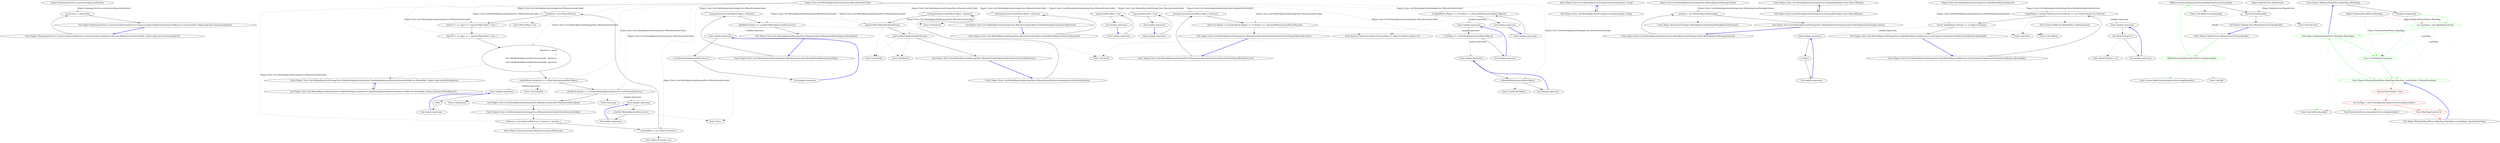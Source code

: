 digraph  {
n3 [label="Ninject.Planning.Directives.ConstructorInjectionDirective", span=""];
n0 [label="Entry Ninject.Planning.Directives.ConstructorInjectionDirective.ConstructorInjectionDirective(System.Reflection.ConstructorInfo, Ninject.Injection.ConstructorInjector)", span="33-33", cluster="Ninject.Planning.Directives.ConstructorInjectionDirective.ConstructorInjectionDirective(System.Reflection.ConstructorInfo, Ninject.Injection.ConstructorInjector)"];
n1 [label="Constructor = constructor", span="36-36", cluster="Ninject.Planning.Directives.ConstructorInjectionDirective.ConstructorInjectionDirective(System.Reflection.ConstructorInfo, Ninject.Injection.ConstructorInjector)"];
n2 [label="Exit Ninject.Planning.Directives.ConstructorInjectionDirective.ConstructorInjectionDirective(System.Reflection.ConstructorInfo, Ninject.Injection.ConstructorInjector)", span="33-33", cluster="Ninject.Planning.Directives.ConstructorInjectionDirective.ConstructorInjectionDirective(System.Reflection.ConstructorInfo, Ninject.Injection.ConstructorInjector)"];
m0_16 [label="Entry Mock<IPlan>.cstr", span="", cluster="Mock<IPlan>.cstr", file="CircularDependenciesTests.cs"];
m0_83 [label="Entry Ninject.Tests.Unit.MethodInjectionStrategyTests.Dummy.Foo(int, string)", span="109-109", cluster="Ninject.Tests.Unit.MethodInjectionStrategyTests.Dummy.Foo(int, string)", file="CircularDependenciesTests.cs"];
m0_84 [label="Exit Ninject.Tests.Unit.MethodInjectionStrategyTests.Dummy.Foo(int, string)", span="109-109", cluster="Ninject.Tests.Unit.MethodInjectionStrategyTests.Dummy.Foo(int, string)", file="CircularDependenciesTests.cs"];
m0_3 [label="Entry Ninject.Activation.Strategies.MethodInjectionStrategy.MethodInjectionStrategy()", span="17-17", cluster="Ninject.Activation.Strategies.MethodInjectionStrategy.MethodInjectionStrategy()", file="CircularDependenciesTests.cs"];
m0_85 [label="Entry Ninject.Tests.Unit.MethodInjectionStrategyTests.Dummy.Bar(Ninject.Tests.Fakes.IWeapon)", span="110-110", cluster="Ninject.Tests.Unit.MethodInjectionStrategyTests.Dummy.Bar(Ninject.Tests.Fakes.IWeapon)", file="CircularDependenciesTests.cs"];
m0_86 [label="Exit Ninject.Tests.Unit.MethodInjectionStrategyTests.Dummy.Bar(Ninject.Tests.Fakes.IWeapon)", span="110-110", cluster="Ninject.Tests.Unit.MethodInjectionStrategyTests.Dummy.Bar(Ninject.Tests.Fakes.IWeapon)", file="CircularDependenciesTests.cs"];
m0_15 [label="Entry Mock<IContext>.cstr", span="", cluster="Mock<IContext>.cstr", file="CircularDependenciesTests.cs"];
m0_4 [label="Entry Ninject.Tests.Unit.MethodInjectionStrategyTests.WhenActivateIsCalled.WhenActivateIsCalled()", span="42-42", cluster="Ninject.Tests.Unit.MethodInjectionStrategyTests.WhenActivateIsCalled.WhenActivateIsCalled()", file="CircularDependenciesTests.cs"];
m0_5 [label="reference = new InstanceReference { Instance = instance }", span="44-44", cluster="Ninject.Tests.Unit.MethodInjectionStrategyTests.WhenActivateIsCalled.WhenActivateIsCalled()", file="CircularDependenciesTests.cs"];
m0_6 [label="contextMock = new Mock<IContext>()", span="46-46", cluster="Ninject.Tests.Unit.MethodInjectionStrategyTests.WhenActivateIsCalled.WhenActivateIsCalled()", file="CircularDependenciesTests.cs"];
m0_7 [label="planMock = new Mock<IPlan>()", span="47-47", cluster="Ninject.Tests.Unit.MethodInjectionStrategyTests.WhenActivateIsCalled.WhenActivateIsCalled()", file="CircularDependenciesTests.cs"];
m0_8 [label="injector1 = (x, args) => { injector1WasCalled = true; }", span="48-48", cluster="Ninject.Tests.Unit.MethodInjectionStrategyTests.WhenActivateIsCalled.WhenActivateIsCalled()", file="CircularDependenciesTests.cs"];
m0_9 [label="injector2 = (x, args) => { injector2WasCalled = true; }", span="49-49", cluster="Ninject.Tests.Unit.MethodInjectionStrategyTests.WhenActivateIsCalled.WhenActivateIsCalled()", file="CircularDependenciesTests.cs"];
m0_10 [label="directives = new[]\r\n            {\r\n                new FakeMethodInjectionDirective(method1, injector1),\r\n                new FakeMethodInjectionDirective(method2, injector2)\r\n            }", span="51-55", cluster="Ninject.Tests.Unit.MethodInjectionStrategyTests.WhenActivateIsCalled.WhenActivateIsCalled()", file="CircularDependenciesTests.cs"];
m0_11 [label="contextMock.SetupGet(x => x.Plan).Returns(planMock.Object)", span="57-57", cluster="Ninject.Tests.Unit.MethodInjectionStrategyTests.WhenActivateIsCalled.WhenActivateIsCalled()", file="CircularDependenciesTests.cs"];
m0_12 [label="planMock.Setup(x => x.GetAll<MethodInjectionDirective>()).Returns(directives)", span="59-59", cluster="Ninject.Tests.Unit.MethodInjectionStrategyTests.WhenActivateIsCalled.WhenActivateIsCalled()", file="CircularDependenciesTests.cs"];
m0_13 [label="Exit Ninject.Tests.Unit.MethodInjectionStrategyTests.WhenActivateIsCalled.WhenActivateIsCalled()", span="42-42", cluster="Ninject.Tests.Unit.MethodInjectionStrategyTests.WhenActivateIsCalled.WhenActivateIsCalled()", file="CircularDependenciesTests.cs"];
m0_66 [label="Entry Unk.Should", span="", cluster="Unk.Should", file="CircularDependenciesTests.cs"];
m0_33 [label="Entry Unk.>", span="", cluster="Unk.>", file="CircularDependenciesTests.cs"];
m0_50 [label="Entry System.Collections.Generic.IEnumerable<T>.Map<T>(System.Action<T>)", span="8-8", cluster="System.Collections.Generic.IEnumerable<T>.Map<T>(System.Action<T>)", file="CircularDependenciesTests.cs"];
m0_61 [label="Entry Ninject.Tests.Unit.MethodInjectionStrategyTests.WhenActivateIsCalled.InvokesInjectorsForEachDirective()", span="85-85", cluster="Ninject.Tests.Unit.MethodInjectionStrategyTests.WhenActivateIsCalled.InvokesInjectorsForEachDirective()", file="CircularDependenciesTests.cs"];
m0_62 [label="strategy.Activate(contextMock.Object, reference)", span="87-87", cluster="Ninject.Tests.Unit.MethodInjectionStrategyTests.WhenActivateIsCalled.InvokesInjectorsForEachDirective()", file="CircularDependenciesTests.cs"];
m0_63 [label="injector1WasCalled.Should().BeTrue()", span="88-88", cluster="Ninject.Tests.Unit.MethodInjectionStrategyTests.WhenActivateIsCalled.InvokesInjectorsForEachDirective()", file="CircularDependenciesTests.cs"];
m0_64 [label="injector2WasCalled.Should().BeTrue()", span="89-89", cluster="Ninject.Tests.Unit.MethodInjectionStrategyTests.WhenActivateIsCalled.InvokesInjectorsForEachDirective()", file="CircularDependenciesTests.cs"];
m0_65 [label="Exit Ninject.Tests.Unit.MethodInjectionStrategyTests.WhenActivateIsCalled.InvokesInjectorsForEachDirective()", span="85-85", cluster="Ninject.Tests.Unit.MethodInjectionStrategyTests.WhenActivateIsCalled.InvokesInjectorsForEachDirective()", file="CircularDependenciesTests.cs"];
m0_43 [label="Entry Ninject.Tests.Unit.MethodInjectionStrategyTests.WhenActivateIsCalled.CreatesMethodInjectorsForEachDirective()", span="71-71", cluster="Ninject.Tests.Unit.MethodInjectionStrategyTests.WhenActivateIsCalled.CreatesMethodInjectorsForEachDirective()", file="CircularDependenciesTests.cs"];
m0_44 [label="strategy.Activate(contextMock.Object, reference)", span="73-73", cluster="Ninject.Tests.Unit.MethodInjectionStrategyTests.WhenActivateIsCalled.CreatesMethodInjectorsForEachDirective()", file="CircularDependenciesTests.cs"];
m0_45 [label="Exit Ninject.Tests.Unit.MethodInjectionStrategyTests.WhenActivateIsCalled.CreatesMethodInjectorsForEachDirective()", span="71-71", cluster="Ninject.Tests.Unit.MethodInjectionStrategyTests.WhenActivateIsCalled.CreatesMethodInjectorsForEachDirective()", file="CircularDependenciesTests.cs"];
m0_75 [label="Entry Unk.ToArray", span="", cluster="Unk.ToArray", file="CircularDependenciesTests.cs"];
m0_17 [label="Entry Ninject.Tests.Unit.MethodInjectionStrategyTests.FakeMethodInjectionDirective.FakeMethodInjectionDirective(System.Reflection.MethodInfo, Ninject.Injection.MethodInjector)", span="97-97", cluster="Ninject.Tests.Unit.MethodInjectionStrategyTests.FakeMethodInjectionDirective.FakeMethodInjectionDirective(System.Reflection.MethodInfo, Ninject.Injection.MethodInjector)", file="CircularDependenciesTests.cs"];
m0_68 [label="Exit Ninject.Tests.Unit.MethodInjectionStrategyTests.FakeMethodInjectionDirective.FakeMethodInjectionDirective(System.Reflection.MethodInfo, Ninject.Injection.MethodInjector)", span="97-97", cluster="Ninject.Tests.Unit.MethodInjectionStrategyTests.FakeMethodInjectionDirective.FakeMethodInjectionDirective(System.Reflection.MethodInfo, Ninject.Injection.MethodInjector)", file="CircularDependenciesTests.cs"];
m0_38 [label="Entry Unk.Activate", span="", cluster="Unk.Activate", file="CircularDependenciesTests.cs"];
m0_20 [label="Entry Unk.Setup", span="", cluster="Unk.Setup", file="CircularDependenciesTests.cs"];
m0_18 [label="Entry Unk.SetupGet", span="", cluster="Unk.SetupGet", file="CircularDependenciesTests.cs"];
m0_14 [label="Entry Ninject.Activation.InstanceReference.InstanceReference()", span="16-16", cluster="Ninject.Activation.InstanceReference.InstanceReference()", file="CircularDependenciesTests.cs"];
m0_80 [label="Entry lambda expression", span="103-103", cluster="lambda expression", file="CircularDependenciesTests.cs"];
m0_27 [label="Entry lambda expression", span="57-57", cluster="lambda expression", file="CircularDependenciesTests.cs"];
m0_30 [label="Entry lambda expression", span="59-59", cluster="lambda expression", file="CircularDependenciesTests.cs"];
m0_21 [label="Entry lambda expression", span="48-48", cluster="lambda expression", file="CircularDependenciesTests.cs"];
m0_22 [label="injector1WasCalled = true", span="48-48", cluster="lambda expression", file="CircularDependenciesTests.cs"];
m0_23 [label="Exit lambda expression", span="48-48", cluster="lambda expression", file="CircularDependenciesTests.cs"];
m0_24 [label="Entry lambda expression", span="49-49", cluster="lambda expression", file="CircularDependenciesTests.cs"];
m0_25 [label="injector2WasCalled = true", span="49-49", cluster="lambda expression", file="CircularDependenciesTests.cs"];
m0_26 [label="Exit lambda expression", span="49-49", cluster="lambda expression", file="CircularDependenciesTests.cs"];
m0_28 [label="x.Plan", span="57-57", cluster="lambda expression", file="CircularDependenciesTests.cs"];
m0_29 [label="Exit lambda expression", span="57-57", cluster="lambda expression", file="CircularDependenciesTests.cs"];
m0_31 [label="x.GetAll<MethodInjectionDirective>()", span="59-59", cluster="lambda expression", file="CircularDependenciesTests.cs"];
m0_32 [label="Exit lambda expression", span="59-59", cluster="lambda expression", file="CircularDependenciesTests.cs"];
m0_40 [label="Entry lambda expression", span="67-67", cluster="lambda expression", file="CircularDependenciesTests.cs"];
m0_41 [label="x.GetAll<MethodInjectionDirective>()", span="67-67", cluster="lambda expression", file="CircularDependenciesTests.cs"];
m0_42 [label="Exit lambda expression", span="67-67", cluster="lambda expression", file="CircularDependenciesTests.cs"];
m0_51 [label="Entry lambda expression", span="81-81", cluster="lambda expression", file="CircularDependenciesTests.cs"];
m0_52 [label="d.TargetMocks.Map(m => m.Verify(x => x.ResolveWithin(contextMock.Object)))", span="81-81", cluster="lambda expression", file="CircularDependenciesTests.cs"];
m0_53 [label="Exit lambda expression", span="81-81", cluster="lambda expression", file="CircularDependenciesTests.cs"];
m0_54 [label="Entry lambda expression", span="81-81", cluster="lambda expression", file="CircularDependenciesTests.cs"];
m0_55 [label="m.Verify(x => x.ResolveWithin(contextMock.Object))", span="81-81", cluster="lambda expression", file="CircularDependenciesTests.cs"];
m0_56 [label="Exit lambda expression", span="81-81", cluster="lambda expression", file="CircularDependenciesTests.cs"];
m0_57 [label="Entry lambda expression", span="81-81", cluster="lambda expression", file="CircularDependenciesTests.cs"];
m0_58 [label="x.ResolveWithin(contextMock.Object)", span="81-81", cluster="lambda expression", file="CircularDependenciesTests.cs"];
m0_59 [label="Exit lambda expression", span="81-81", cluster="lambda expression", file="CircularDependenciesTests.cs"];
m0_76 [label="Entry lambda expression", span="102-102", cluster="lambda expression", file="CircularDependenciesTests.cs"];
m0_77 [label="new Mock<ITarget>()", span="102-102", cluster="lambda expression", file="CircularDependenciesTests.cs"];
m0_78 [label="Exit lambda expression", span="102-102", cluster="lambda expression", file="CircularDependenciesTests.cs"];
m0_81 [label="m.Object", span="103-103", cluster="lambda expression", file="CircularDependenciesTests.cs"];
m0_82 [label="Exit lambda expression", span="103-103", cluster="lambda expression", file="CircularDependenciesTests.cs"];
m0_74 [label="Entry Unk.Select", span="", cluster="Unk.Select", file="CircularDependenciesTests.cs"];
m0_79 [label="Entry Mock<ITarget>.cstr", span="", cluster="Mock<ITarget>.cstr", file="CircularDependenciesTests.cs"];
m0_34 [label="Entry Ninject.Tests.Unit.MethodInjectionStrategyTests.WhenActivateIsCalled.ReadsMethodInjectorsFromPlan()", span="63-63", cluster="Ninject.Tests.Unit.MethodInjectionStrategyTests.WhenActivateIsCalled.ReadsMethodInjectorsFromPlan()", file="CircularDependenciesTests.cs"];
m0_35 [label="strategy.Activate(contextMock.Object, reference)", span="65-65", cluster="Ninject.Tests.Unit.MethodInjectionStrategyTests.WhenActivateIsCalled.ReadsMethodInjectorsFromPlan()", file="CircularDependenciesTests.cs"];
m0_36 [label="planMock.Verify(x => x.GetAll<MethodInjectionDirective>())", span="67-67", cluster="Ninject.Tests.Unit.MethodInjectionStrategyTests.WhenActivateIsCalled.ReadsMethodInjectorsFromPlan()", file="CircularDependenciesTests.cs"];
m0_37 [label="Exit Ninject.Tests.Unit.MethodInjectionStrategyTests.WhenActivateIsCalled.ReadsMethodInjectorsFromPlan()", span="63-63", cluster="Ninject.Tests.Unit.MethodInjectionStrategyTests.WhenActivateIsCalled.ReadsMethodInjectorsFromPlan()", file="CircularDependenciesTests.cs"];
m0_67 [label="Entry Unk.BeTrue", span="", cluster="Unk.BeTrue", file="CircularDependenciesTests.cs"];
m0_46 [label="Entry Ninject.Tests.Unit.MethodInjectionStrategyTests.WhenActivateIsCalled.ResolvesValuesForEachTargetOfEachDirective()", span="77-77", cluster="Ninject.Tests.Unit.MethodInjectionStrategyTests.WhenActivateIsCalled.ResolvesValuesForEachTargetOfEachDirective()", file="CircularDependenciesTests.cs"];
m0_47 [label="strategy.Activate(contextMock.Object, reference)", span="79-79", cluster="Ninject.Tests.Unit.MethodInjectionStrategyTests.WhenActivateIsCalled.ResolvesValuesForEachTargetOfEachDirective()", file="CircularDependenciesTests.cs"];
m0_48 [label="directives.Map(d => d.TargetMocks.Map(m => m.Verify(x => x.ResolveWithin(contextMock.Object))))", span="81-81", cluster="Ninject.Tests.Unit.MethodInjectionStrategyTests.WhenActivateIsCalled.ResolvesValuesForEachTargetOfEachDirective()", file="CircularDependenciesTests.cs"];
m0_49 [label="Exit Ninject.Tests.Unit.MethodInjectionStrategyTests.WhenActivateIsCalled.ResolvesValuesForEachTargetOfEachDirective()", span="77-77", cluster="Ninject.Tests.Unit.MethodInjectionStrategyTests.WhenActivateIsCalled.ResolvesValuesForEachTargetOfEachDirective()", file="CircularDependenciesTests.cs"];
m0_19 [label="Entry Unk.Returns", span="", cluster="Unk.Returns", file="CircularDependenciesTests.cs"];
m0_73 [label="Entry System.Reflection.MethodBase.GetParameters()", span="0-0", cluster="System.Reflection.MethodBase.GetParameters()", file="CircularDependenciesTests.cs"];
m0_60 [label="Entry Unk.ResolveWithin", span="", cluster="Unk.ResolveWithin", file="CircularDependenciesTests.cs"];
m0_39 [label="Entry Unk.Verify", span="", cluster="Unk.Verify", file="CircularDependenciesTests.cs"];
m0_0 [label="Entry Ninject.Tests.Unit.MethodInjectionStrategyTests.MethodInjectionStrategyContext.MethodInjectionStrategyContext()", span="22-22", cluster="Ninject.Tests.Unit.MethodInjectionStrategyTests.MethodInjectionStrategyContext.MethodInjectionStrategyContext()", file="CircularDependenciesTests.cs"];
m0_1 [label="strategy = new MethodInjectionStrategy()", span="24-24", cluster="Ninject.Tests.Unit.MethodInjectionStrategyTests.MethodInjectionStrategyContext.MethodInjectionStrategyContext()", file="CircularDependenciesTests.cs"];
m0_2 [label="Exit Ninject.Tests.Unit.MethodInjectionStrategyTests.MethodInjectionStrategyContext.MethodInjectionStrategyContext()", span="22-22", cluster="Ninject.Tests.Unit.MethodInjectionStrategyTests.MethodInjectionStrategyContext.MethodInjectionStrategyContext()", file="CircularDependenciesTests.cs"];
m0_69 [label="Entry Ninject.Tests.Unit.MethodInjectionStrategyTests.FakeMethodInjectionDirective.CreateTargetsFromParameters(System.Reflection.MethodInfo)", span="100-100", cluster="Ninject.Tests.Unit.MethodInjectionStrategyTests.FakeMethodInjectionDirective.CreateTargetsFromParameters(System.Reflection.MethodInfo)", file="CircularDependenciesTests.cs"];
m0_70 [label="TargetMocks = method.GetParameters().Select(p => new Mock<ITarget>()).ToArray()", span="102-102", cluster="Ninject.Tests.Unit.MethodInjectionStrategyTests.FakeMethodInjectionDirective.CreateTargetsFromParameters(System.Reflection.MethodInfo)", file="CircularDependenciesTests.cs"];
m0_71 [label="return TargetMocks.Select(m => m.Object).ToArray();", span="103-103", cluster="Ninject.Tests.Unit.MethodInjectionStrategyTests.FakeMethodInjectionDirective.CreateTargetsFromParameters(System.Reflection.MethodInfo)", file="CircularDependenciesTests.cs"];
m0_72 [label="Exit Ninject.Tests.Unit.MethodInjectionStrategyTests.FakeMethodInjectionDirective.CreateTargetsFromParameters(System.Reflection.MethodInfo)", span="100-100", cluster="Ninject.Tests.Unit.MethodInjectionStrategyTests.FakeMethodInjectionDirective.CreateTargetsFromParameters(System.Reflection.MethodInfo)", file="CircularDependenciesTests.cs"];
m0_87 [label="Ninject.Tests.Unit.MethodInjectionStrategyTests.MethodInjectionStrategyContext", span="", file="CircularDependenciesTests.cs"];
m0_88 [label="Ninject.Tests.Unit.MethodInjectionStrategyTests.WhenActivateIsCalled", span="", file="CircularDependenciesTests.cs"];
m0_89 [label="Ninject.Tests.Unit.MethodInjectionStrategyTests.FakeMethodInjectionDirective", span="", file="CircularDependenciesTests.cs"];
m1_7 [label="Entry Unk.AddExecutionAssembly", span="", cluster="Unk.AddExecutionAssembly", file="MainActivity.cs"];
m1_0 [label="Entry Ninject.Android.Tests.MainActivity.OnCreate(Bundle)", span="17-17", cluster="Ninject.Android.Tests.MainActivity.OnCreate(Bundle)", file="MainActivity.cs"];
m1_1 [label="AddTestAssembly(Assembly.GetExecutingAssembly())", span="21-21", cluster="Ninject.Android.Tests.MainActivity.OnCreate(Bundle)", color=green, community=0, file="MainActivity.cs"];
m1_3 [label="base.OnCreate(bundle)", span="36-36", cluster="Ninject.Android.Tests.MainActivity.OnCreate(Bundle)", file="MainActivity.cs"];
m1_2 [label="AddExecutionAssembly(typeof(ExtensibilityPointFactory).Assembly)", span="22-22", cluster="Ninject.Android.Tests.MainActivity.OnCreate(Bundle)", file="MainActivity.cs"];
m1_4 [label="Exit Ninject.Android.Tests.MainActivity.OnCreate(Bundle)", span="17-17", cluster="Ninject.Android.Tests.MainActivity.OnCreate(Bundle)", file="MainActivity.cs"];
m1_8 [label="Entry Unk.OnCreate", span="", cluster="Unk.OnCreate", file="MainActivity.cs"];
m1_5 [label="Entry System.Reflection.Assembly.GetExecutingAssembly()", span="0-0", cluster="System.Reflection.Assembly.GetExecutingAssembly()", file="MainActivity.cs"];
m1_6 [label="Entry Unk.Add", span="", cluster="Unk.Add", file="MainActivity.cs"];
m1_9 [label="Ninject.Android.Tests.MainActivity", span="", file="MainActivity.cs"];
m2_0 [label="Entry Ninject.WindowsPhone8Tests.MainPage.MainPage()", span="18-18", cluster="Ninject.WindowsPhone8Tests.MainPage.MainPage()", file="MainPage.xaml.cs"];
m2_1 [label="InitializeComponent()", span="20-20", cluster="Ninject.WindowsPhone8Tests.MainPage.MainPage()", file="MainPage.xaml.cs"];
m2_2 [label="var mainPage = new MainPageControl()", span="23-23", cluster="Ninject.WindowsPhone8Tests.MainPage.MainPage()", color=green, community=0, file="MainPage.xaml.cs"];
m2_3 [label="Exit Ninject.WindowsPhone8Tests.MainPage.MainPage()", span="18-18", cluster="Ninject.WindowsPhone8Tests.MainPage.MainPage()", color=green, community=0, file="MainPage.xaml.cs"];
m2_4 [label="Entry Unk.InitializeComponent", span="", cluster="Unk.InitializeComponent", color=green, community=0, file="MainPage.xaml.cs"];
m2_5 [label="Entry Ninject.WindowsPhone8Tests.MainPage.MainPage_Loaded(object, RoutedEventArgs)", span="29-29", cluster="Ninject.WindowsPhone8Tests.MainPage.MainPage_Loaded(object, RoutedEventArgs)", color=green, community=0, file="MainPage.xaml.cs"];
m2_11 [label="Entry System.Reflection.Assembly.GetExecutingAssembly()", span="0-0", cluster="System.Reflection.Assembly.GetExecutingAssembly()", file="MainPage.xaml.cs"];
m2_6 [label="SystemTray.IsVisible = false", span="32-32", cluster="Ninject.WindowsPhone8Tests.MainPage.MainPage_Loaded(object, RoutedEventArgs)", color=red, community=0, file="MainPage.xaml.cs"];
m2_7 [label="var testPage = new TestEngine(Assembly.GetExecutingAssembly())", span="34-34", cluster="Ninject.WindowsPhone8Tests.MainPage.MainPage_Loaded(object, RoutedEventArgs)", color=red, community=0, file="MainPage.xaml.cs"];
m2_8 [label="Entry MainPageControl.cstr", span="", cluster="MainPageControl.cstr", color=red, community=0, file="MainPage.xaml.cs"];
m2_9 [label="Exit Ninject.WindowsPhone8Tests.MainPage.MainPage_Loaded(object, RoutedEventArgs)", span="29-29", cluster="Ninject.WindowsPhone8Tests.MainPage.MainPage_Loaded(object, RoutedEventArgs)", file="MainPage.xaml.cs"];
m2_10 [label="Entry Unk.AddTestAssembly", span="", cluster="Unk.AddTestAssembly", file="MainPage.xaml.cs"];
m2_12 [label="Ninject.WindowsPhone8Tests.MainPage", span="", file="MainPage.xaml.cs"];
n3 -> n1  [key=1, style=dashed, color=darkseagreen4, label="Ninject.Planning.Directives.ConstructorInjectionDirective"];
n0 -> n1  [key=0, style=solid];
n1 -> n2  [key=0, style=solid];
n2 -> n0  [key=0, style=bold, color=blue];
m0_83 -> m0_84  [key=0, style=solid];
m0_84 -> m0_83  [key=0, style=bold, color=blue];
m0_85 -> m0_86  [key=0, style=solid];
m0_86 -> m0_85  [key=0, style=bold, color=blue];
m0_4 -> m0_5  [key=0, style=solid];
m0_5 -> m0_6  [key=0, style=solid];
m0_5 -> m0_14  [key=2, style=dotted];
m0_6 -> m0_7  [key=0, style=solid];
m0_6 -> m0_15  [key=2, style=dotted];
m0_7 -> m0_8  [key=0, style=solid];
m0_7 -> m0_16  [key=2, style=dotted];
m0_8 -> m0_9  [key=0, style=solid];
m0_9 -> m0_10  [key=0, style=solid];
m0_10 -> m0_11  [key=0, style=solid];
m0_10 -> m0_17  [key=2, style=dotted];
m0_11 -> m0_12  [key=0, style=solid];
m0_11 -> m0_18  [key=2, style=dotted];
m0_11 -> m0_19  [key=2, style=dotted];
m0_11 -> m0_27  [key=1, style=dashed, color=darkseagreen4, label="lambda expression"];
m0_12 -> m0_13  [key=0, style=solid];
m0_12 -> m0_20  [key=2, style=dotted];
m0_12 -> m0_19  [key=2, style=dotted];
m0_12 -> m0_30  [key=1, style=dashed, color=darkseagreen4, label="lambda expression"];
m0_13 -> m0_4  [key=0, style=bold, color=blue];
m0_61 -> m0_62  [key=0, style=solid];
m0_62 -> m0_63  [key=0, style=solid];
m0_62 -> m0_38  [key=2, style=dotted];
m0_63 -> m0_64  [key=0, style=solid];
m0_63 -> m0_66  [key=2, style=dotted];
m0_63 -> m0_67  [key=2, style=dotted];
m0_64 -> m0_65  [key=0, style=solid];
m0_64 -> m0_66  [key=2, style=dotted];
m0_64 -> m0_67  [key=2, style=dotted];
m0_65 -> m0_61  [key=0, style=bold, color=blue];
m0_43 -> m0_44  [key=0, style=solid];
m0_44 -> m0_45  [key=0, style=solid];
m0_44 -> m0_38  [key=2, style=dotted];
m0_45 -> m0_43  [key=0, style=bold, color=blue];
m0_17 -> m0_68  [key=0, style=solid];
m0_68 -> m0_17  [key=0, style=bold, color=blue];
m0_80 -> m0_81  [key=0, style=solid];
m0_27 -> m0_28  [key=0, style=solid];
m0_30 -> m0_31  [key=0, style=solid];
m0_21 -> m0_22  [key=0, style=solid];
m0_22 -> m0_23  [key=0, style=solid];
m0_23 -> m0_21  [key=0, style=bold, color=blue];
m0_24 -> m0_25  [key=0, style=solid];
m0_25 -> m0_26  [key=0, style=solid];
m0_26 -> m0_24  [key=0, style=bold, color=blue];
m0_28 -> m0_29  [key=0, style=solid];
m0_29 -> m0_27  [key=0, style=bold, color=blue];
m0_31 -> m0_32  [key=0, style=solid];
m0_31 -> m0_33  [key=2, style=dotted];
m0_32 -> m0_30  [key=0, style=bold, color=blue];
m0_40 -> m0_41  [key=0, style=solid];
m0_41 -> m0_42  [key=0, style=solid];
m0_41 -> m0_33  [key=2, style=dotted];
m0_42 -> m0_40  [key=0, style=bold, color=blue];
m0_51 -> m0_52  [key=0, style=solid];
m0_52 -> m0_53  [key=0, style=solid];
m0_52 -> m0_50  [key=2, style=dotted];
m0_52 -> m0_54  [key=1, style=dashed, color=darkseagreen4, label="lambda expression"];
m0_53 -> m0_51  [key=0, style=bold, color=blue];
m0_54 -> m0_55  [key=0, style=solid];
m0_55 -> m0_56  [key=0, style=solid];
m0_55 -> m0_39  [key=2, style=dotted];
m0_55 -> m0_57  [key=1, style=dashed, color=darkseagreen4, label="lambda expression"];
m0_56 -> m0_54  [key=0, style=bold, color=blue];
m0_57 -> m0_58  [key=0, style=solid];
m0_58 -> m0_59  [key=0, style=solid];
m0_58 -> m0_60  [key=2, style=dotted];
m0_59 -> m0_57  [key=0, style=bold, color=blue];
m0_76 -> m0_77  [key=0, style=solid];
m0_77 -> m0_78  [key=0, style=solid];
m0_77 -> m0_79  [key=2, style=dotted];
m0_78 -> m0_76  [key=0, style=bold, color=blue];
m0_81 -> m0_82  [key=0, style=solid];
m0_82 -> m0_80  [key=0, style=bold, color=blue];
m0_34 -> m0_35  [key=0, style=solid];
m0_35 -> m0_36  [key=0, style=solid];
m0_35 -> m0_38  [key=2, style=dotted];
m0_36 -> m0_37  [key=0, style=solid];
m0_36 -> m0_39  [key=2, style=dotted];
m0_36 -> m0_40  [key=1, style=dashed, color=darkseagreen4, label="lambda expression"];
m0_37 -> m0_34  [key=0, style=bold, color=blue];
m0_46 -> m0_47  [key=0, style=solid];
m0_47 -> m0_48  [key=0, style=solid];
m0_47 -> m0_38  [key=2, style=dotted];
m0_48 -> m0_49  [key=0, style=solid];
m0_48 -> m0_50  [key=2, style=dotted];
m0_48 -> m0_51  [key=1, style=dashed, color=darkseagreen4, label="lambda expression"];
m0_49 -> m0_46  [key=0, style=bold, color=blue];
m0_0 -> m0_1  [key=0, style=solid];
m0_1 -> m0_2  [key=0, style=solid];
m0_1 -> m0_3  [key=2, style=dotted];
m0_2 -> m0_0  [key=0, style=bold, color=blue];
m0_69 -> m0_70  [key=0, style=solid];
m0_70 -> m0_71  [key=0, style=solid];
m0_70 -> m0_73  [key=2, style=dotted];
m0_70 -> m0_74  [key=2, style=dotted];
m0_70 -> m0_75  [key=2, style=dotted];
m0_70 -> m0_76  [key=1, style=dashed, color=darkseagreen4, label="lambda expression"];
m0_71 -> m0_72  [key=0, style=solid];
m0_71 -> m0_74  [key=2, style=dotted];
m0_71 -> m0_75  [key=2, style=dotted];
m0_71 -> m0_80  [key=1, style=dashed, color=darkseagreen4, label="lambda expression"];
m0_72 -> m0_69  [key=0, style=bold, color=blue];
m0_87 -> m0_1  [key=1, style=dashed, color=darkseagreen4, label="Ninject.Tests.Unit.MethodInjectionStrategyTests.MethodInjectionStrategyContext"];
m0_88 -> m0_5  [key=1, style=dashed, color=darkseagreen4, label="Ninject.Tests.Unit.MethodInjectionStrategyTests.WhenActivateIsCalled"];
m0_88 -> m0_6  [key=1, style=dashed, color=darkseagreen4, label="Ninject.Tests.Unit.MethodInjectionStrategyTests.WhenActivateIsCalled"];
m0_88 -> m0_7  [key=1, style=dashed, color=darkseagreen4, label="Ninject.Tests.Unit.MethodInjectionStrategyTests.WhenActivateIsCalled"];
m0_88 -> m0_8  [key=1, style=dashed, color=darkseagreen4, label="Ninject.Tests.Unit.MethodInjectionStrategyTests.WhenActivateIsCalled"];
m0_88 -> m0_22  [key=1, style=dashed, color=darkseagreen4, label="Ninject.Tests.Unit.MethodInjectionStrategyTests.WhenActivateIsCalled"];
m0_88 -> m0_9  [key=1, style=dashed, color=darkseagreen4, label="Ninject.Tests.Unit.MethodInjectionStrategyTests.WhenActivateIsCalled"];
m0_88 -> m0_25  [key=1, style=dashed, color=darkseagreen4, label="Ninject.Tests.Unit.MethodInjectionStrategyTests.WhenActivateIsCalled"];
m0_88 -> m0_10  [key=1, style=dashed, color=darkseagreen4, label="Ninject.Tests.Unit.MethodInjectionStrategyTests.WhenActivateIsCalled"];
m0_88 -> m0_11  [key=1, style=dashed, color=darkseagreen4, label="Ninject.Tests.Unit.MethodInjectionStrategyTests.WhenActivateIsCalled"];
m0_88 -> m0_12  [key=1, style=dashed, color=darkseagreen4, label="Ninject.Tests.Unit.MethodInjectionStrategyTests.WhenActivateIsCalled"];
m0_88 -> m0_35  [key=1, style=dashed, color=darkseagreen4, label="Ninject.Tests.Unit.MethodInjectionStrategyTests.WhenActivateIsCalled"];
m0_88 -> m0_36  [key=1, style=dashed, color=darkseagreen4, label="Ninject.Tests.Unit.MethodInjectionStrategyTests.WhenActivateIsCalled"];
m0_88 -> m0_44  [key=1, style=dashed, color=darkseagreen4, label="Ninject.Tests.Unit.MethodInjectionStrategyTests.WhenActivateIsCalled"];
m0_88 -> m0_47  [key=1, style=dashed, color=darkseagreen4, label="Ninject.Tests.Unit.MethodInjectionStrategyTests.WhenActivateIsCalled"];
m0_88 -> m0_48  [key=1, style=dashed, color=darkseagreen4, label="Ninject.Tests.Unit.MethodInjectionStrategyTests.WhenActivateIsCalled"];
m0_88 -> m0_52  [key=1, style=dashed, color=darkseagreen4, label="Ninject.Tests.Unit.MethodInjectionStrategyTests.WhenActivateIsCalled"];
m0_88 -> m0_55  [key=1, style=dashed, color=darkseagreen4, label="Ninject.Tests.Unit.MethodInjectionStrategyTests.WhenActivateIsCalled"];
m0_88 -> m0_58  [key=1, style=dashed, color=darkseagreen4, label="Ninject.Tests.Unit.MethodInjectionStrategyTests.WhenActivateIsCalled"];
m0_88 -> m0_62  [key=1, style=dashed, color=darkseagreen4, label="Ninject.Tests.Unit.MethodInjectionStrategyTests.WhenActivateIsCalled"];
m0_88 -> m0_63  [key=1, style=dashed, color=darkseagreen4, label="Ninject.Tests.Unit.MethodInjectionStrategyTests.WhenActivateIsCalled"];
m0_88 -> m0_64  [key=1, style=dashed, color=darkseagreen4, label="Ninject.Tests.Unit.MethodInjectionStrategyTests.WhenActivateIsCalled"];
m0_89 -> m0_70  [key=1, style=dashed, color=darkseagreen4, label="Ninject.Tests.Unit.MethodInjectionStrategyTests.FakeMethodInjectionDirective"];
m0_89 -> m0_71  [key=1, style=dashed, color=darkseagreen4, label="Ninject.Tests.Unit.MethodInjectionStrategyTests.FakeMethodInjectionDirective"];
m1_0 -> m1_1  [key=0, style=solid, color=green];
m1_0 -> m1_3  [key=1, style=dashed, color=darkseagreen4, label=Bundle];
m1_1 -> m1_2  [key=0, style=solid, color=green];
m1_1 -> m1_5  [key=2, style=dotted, color=green];
m1_1 -> m1_6  [key=2, style=dotted, color=green];
m1_3 -> m1_4  [key=0, style=solid];
m1_3 -> m1_8  [key=2, style=dotted];
m1_2 -> m1_3  [key=0, style=solid];
m1_2 -> m1_7  [key=2, style=dotted];
m1_4 -> m1_0  [key=0, style=bold, color=blue];
m1_9 -> m1_3  [key=1, style=dashed, color=darkseagreen4, label="Ninject.Android.Tests.MainActivity"];
m2_0 -> m2_1  [key=0, style=solid];
m2_1 -> m2_2  [key=0, style=solid, color=green];
m2_1 -> m2_4  [key=2, style=dotted];
m2_2 -> m2_3  [key=0, style=solid, color=green];
m2_2 -> m2_8  [key=2, style=dotted, color=green];
m2_2 -> m2_4  [key=1, style=dashed, color=green, label=mainPage];
m2_2 -> m2_5  [key=1, style=dashed, color=green, label=mainPage];
m2_3 -> m2_4  [key=0, style=solid, color=green];
m2_3 -> m2_11  [key=2, style=dotted, color=green];
m2_3 -> m2_10  [key=2, style=dotted, color=green];
m2_3 -> m2_0  [key=0, style=bold, color=blue];
m2_4 -> m2_5  [key=0, style=solid, color=green];
m2_4 -> m2_11  [key=2, style=dotted, color=green];
m2_5 -> m2_3  [key=0, style=solid, color=green];
m2_5 -> m2_6  [key=0, style=solid, color=red];
m2_6 -> m2_7  [key=0, style=solid, color=red];
m2_7 -> m2_8  [key=0, style=solid, color=red];
m2_7 -> m2_10  [key=2, style=dotted, color=red];
m2_7 -> m2_11  [key=2, style=dotted, color=red];
m2_8 -> m2_9  [key=0, style=solid, color=red];
m2_9 -> m2_5  [key=0, style=bold, color=blue];
m2_12 -> m2_2  [key=1, style=dashed, color=red, label="Ninject.WindowsPhone8Tests.MainPage"];
m2_12 -> m2_4  [key=1, style=dashed, color=green, label="Ninject.WindowsPhone8Tests.MainPage"];
}

